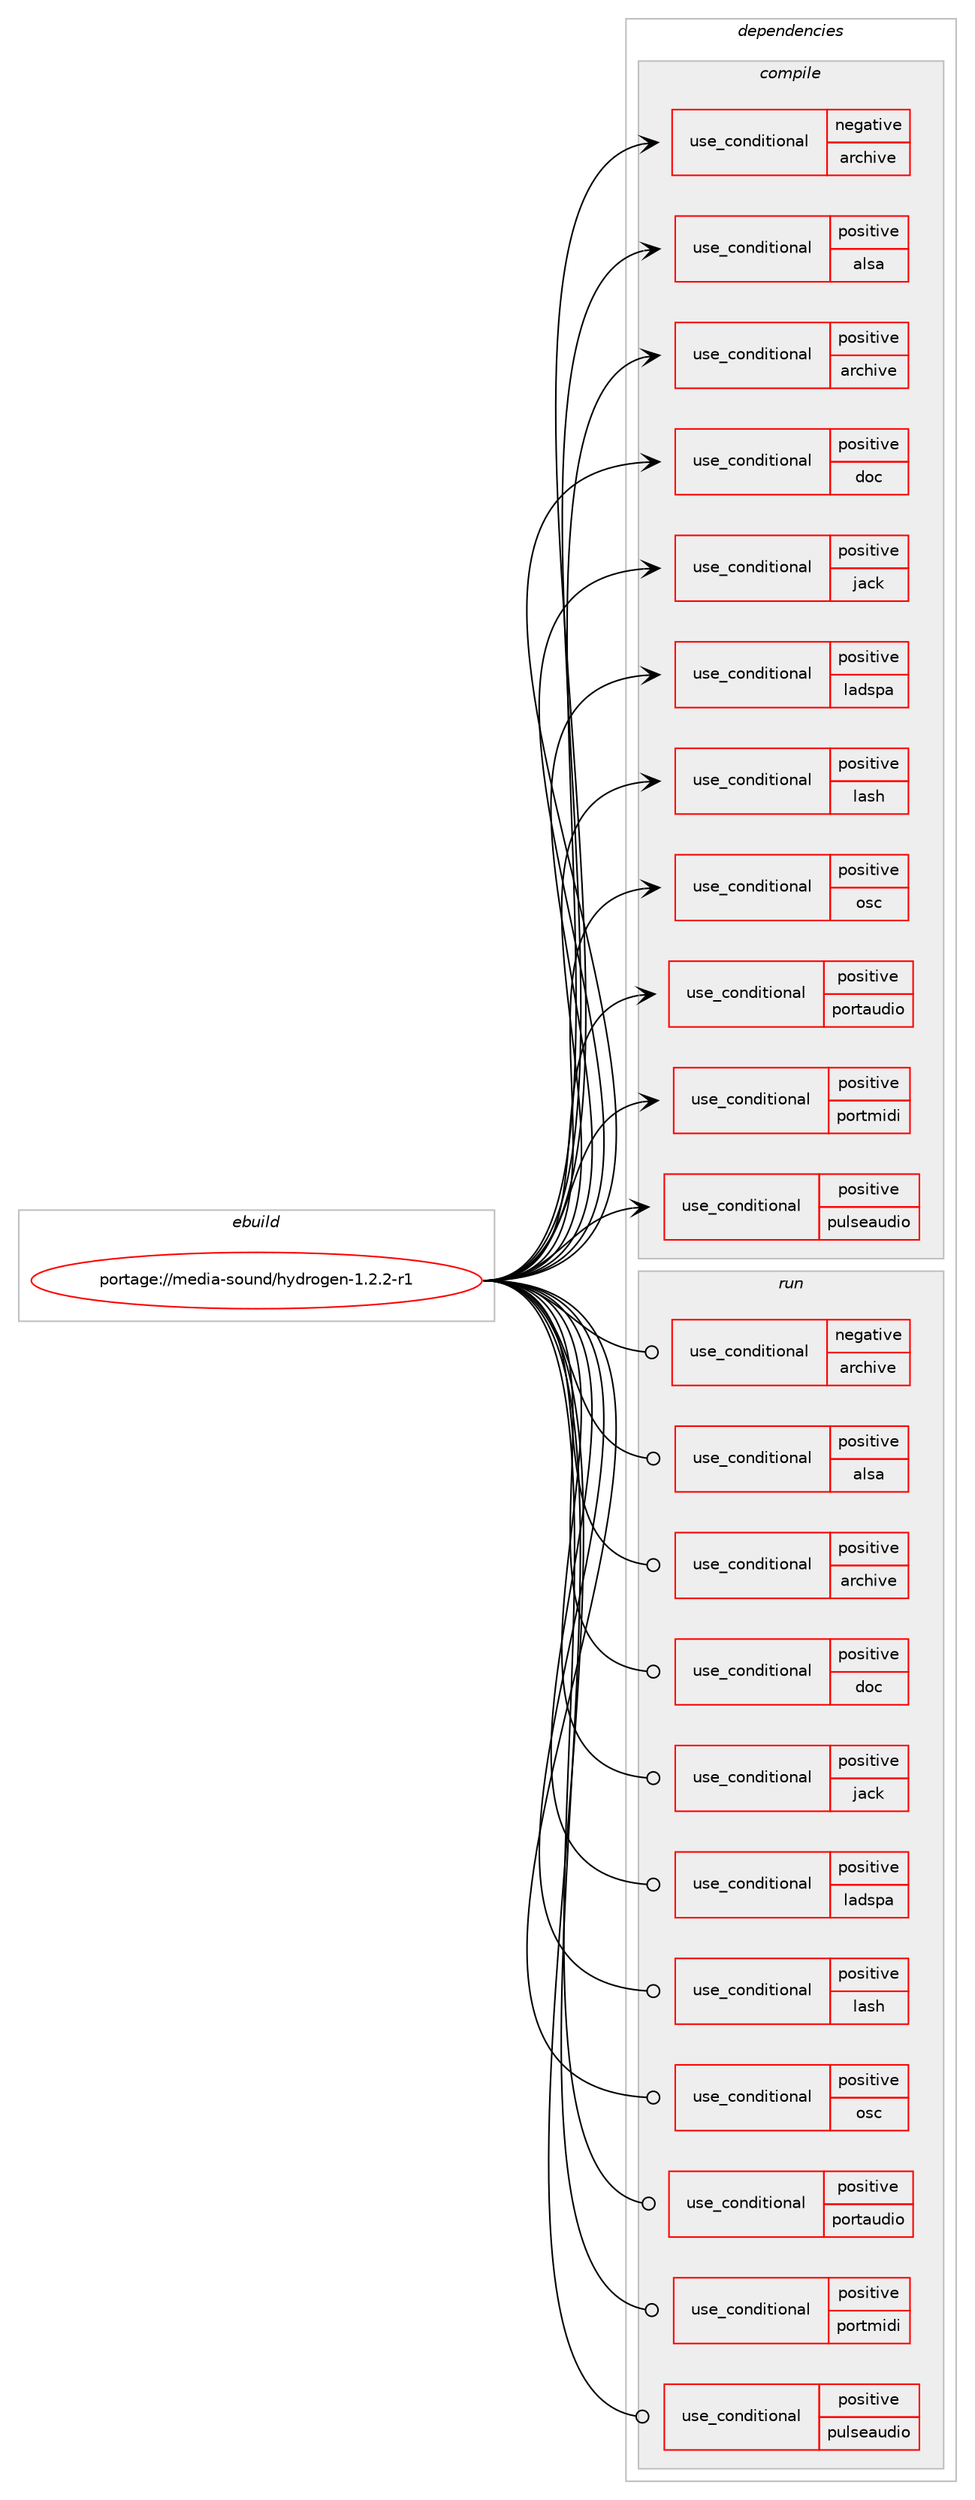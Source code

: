 digraph prolog {

# *************
# Graph options
# *************

newrank=true;
concentrate=true;
compound=true;
graph [rankdir=LR,fontname=Helvetica,fontsize=10,ranksep=1.5];#, ranksep=2.5, nodesep=0.2];
edge  [arrowhead=vee];
node  [fontname=Helvetica,fontsize=10];

# **********
# The ebuild
# **********

subgraph cluster_leftcol {
color=gray;
rank=same;
label=<<i>ebuild</i>>;
id [label="portage://media-sound/hydrogen-1.2.2-r1", color=red, width=4, href="../media-sound/hydrogen-1.2.2-r1.svg"];
}

# ****************
# The dependencies
# ****************

subgraph cluster_midcol {
color=gray;
label=<<i>dependencies</i>>;
subgraph cluster_compile {
fillcolor="#eeeeee";
style=filled;
label=<<i>compile</i>>;
subgraph cond78026 {
dependency163257 [label=<<TABLE BORDER="0" CELLBORDER="1" CELLSPACING="0" CELLPADDING="4"><TR><TD ROWSPAN="3" CELLPADDING="10">use_conditional</TD></TR><TR><TD>negative</TD></TR><TR><TD>archive</TD></TR></TABLE>>, shape=none, color=red];
# *** BEGIN UNKNOWN DEPENDENCY TYPE (TODO) ***
# dependency163257 -> package_dependency(portage://media-sound/hydrogen-1.2.2-r1,install,no,dev-libs,libtar,none,[,,],[],[])
# *** END UNKNOWN DEPENDENCY TYPE (TODO) ***

}
id:e -> dependency163257:w [weight=20,style="solid",arrowhead="vee"];
subgraph cond78027 {
dependency163258 [label=<<TABLE BORDER="0" CELLBORDER="1" CELLSPACING="0" CELLPADDING="4"><TR><TD ROWSPAN="3" CELLPADDING="10">use_conditional</TD></TR><TR><TD>positive</TD></TR><TR><TD>alsa</TD></TR></TABLE>>, shape=none, color=red];
# *** BEGIN UNKNOWN DEPENDENCY TYPE (TODO) ***
# dependency163258 -> package_dependency(portage://media-sound/hydrogen-1.2.2-r1,install,no,media-libs,alsa-lib,none,[,,],[],[])
# *** END UNKNOWN DEPENDENCY TYPE (TODO) ***

}
id:e -> dependency163258:w [weight=20,style="solid",arrowhead="vee"];
subgraph cond78028 {
dependency163259 [label=<<TABLE BORDER="0" CELLBORDER="1" CELLSPACING="0" CELLPADDING="4"><TR><TD ROWSPAN="3" CELLPADDING="10">use_conditional</TD></TR><TR><TD>positive</TD></TR><TR><TD>archive</TD></TR></TABLE>>, shape=none, color=red];
# *** BEGIN UNKNOWN DEPENDENCY TYPE (TODO) ***
# dependency163259 -> package_dependency(portage://media-sound/hydrogen-1.2.2-r1,install,no,app-arch,libarchive,none,[,,],[],[])
# *** END UNKNOWN DEPENDENCY TYPE (TODO) ***

}
id:e -> dependency163259:w [weight=20,style="solid",arrowhead="vee"];
subgraph cond78029 {
dependency163260 [label=<<TABLE BORDER="0" CELLBORDER="1" CELLSPACING="0" CELLPADDING="4"><TR><TD ROWSPAN="3" CELLPADDING="10">use_conditional</TD></TR><TR><TD>positive</TD></TR><TR><TD>doc</TD></TR></TABLE>>, shape=none, color=red];
# *** BEGIN UNKNOWN DEPENDENCY TYPE (TODO) ***
# dependency163260 -> package_dependency(portage://media-sound/hydrogen-1.2.2-r1,install,no,dev-texlive,texlive-fontutils,none,[,,],[],[])
# *** END UNKNOWN DEPENDENCY TYPE (TODO) ***

}
id:e -> dependency163260:w [weight=20,style="solid",arrowhead="vee"];
subgraph cond78030 {
dependency163261 [label=<<TABLE BORDER="0" CELLBORDER="1" CELLSPACING="0" CELLPADDING="4"><TR><TD ROWSPAN="3" CELLPADDING="10">use_conditional</TD></TR><TR><TD>positive</TD></TR><TR><TD>jack</TD></TR></TABLE>>, shape=none, color=red];
# *** BEGIN UNKNOWN DEPENDENCY TYPE (TODO) ***
# dependency163261 -> package_dependency(portage://media-sound/hydrogen-1.2.2-r1,install,no,virtual,jack,none,[,,],[],[])
# *** END UNKNOWN DEPENDENCY TYPE (TODO) ***

}
id:e -> dependency163261:w [weight=20,style="solid",arrowhead="vee"];
subgraph cond78031 {
dependency163262 [label=<<TABLE BORDER="0" CELLBORDER="1" CELLSPACING="0" CELLPADDING="4"><TR><TD ROWSPAN="3" CELLPADDING="10">use_conditional</TD></TR><TR><TD>positive</TD></TR><TR><TD>ladspa</TD></TR></TABLE>>, shape=none, color=red];
# *** BEGIN UNKNOWN DEPENDENCY TYPE (TODO) ***
# dependency163262 -> package_dependency(portage://media-sound/hydrogen-1.2.2-r1,install,no,media-libs,liblrdf,none,[,,],[],[])
# *** END UNKNOWN DEPENDENCY TYPE (TODO) ***

}
id:e -> dependency163262:w [weight=20,style="solid",arrowhead="vee"];
subgraph cond78032 {
dependency163263 [label=<<TABLE BORDER="0" CELLBORDER="1" CELLSPACING="0" CELLPADDING="4"><TR><TD ROWSPAN="3" CELLPADDING="10">use_conditional</TD></TR><TR><TD>positive</TD></TR><TR><TD>lash</TD></TR></TABLE>>, shape=none, color=red];
# *** BEGIN UNKNOWN DEPENDENCY TYPE (TODO) ***
# dependency163263 -> package_dependency(portage://media-sound/hydrogen-1.2.2-r1,install,no,media-sound,lash,none,[,,],[],[])
# *** END UNKNOWN DEPENDENCY TYPE (TODO) ***

}
id:e -> dependency163263:w [weight=20,style="solid",arrowhead="vee"];
subgraph cond78033 {
dependency163264 [label=<<TABLE BORDER="0" CELLBORDER="1" CELLSPACING="0" CELLPADDING="4"><TR><TD ROWSPAN="3" CELLPADDING="10">use_conditional</TD></TR><TR><TD>positive</TD></TR><TR><TD>osc</TD></TR></TABLE>>, shape=none, color=red];
# *** BEGIN UNKNOWN DEPENDENCY TYPE (TODO) ***
# dependency163264 -> package_dependency(portage://media-sound/hydrogen-1.2.2-r1,install,no,media-libs,liblo,none,[,,],[],[])
# *** END UNKNOWN DEPENDENCY TYPE (TODO) ***

}
id:e -> dependency163264:w [weight=20,style="solid",arrowhead="vee"];
subgraph cond78034 {
dependency163265 [label=<<TABLE BORDER="0" CELLBORDER="1" CELLSPACING="0" CELLPADDING="4"><TR><TD ROWSPAN="3" CELLPADDING="10">use_conditional</TD></TR><TR><TD>positive</TD></TR><TR><TD>portaudio</TD></TR></TABLE>>, shape=none, color=red];
# *** BEGIN UNKNOWN DEPENDENCY TYPE (TODO) ***
# dependency163265 -> package_dependency(portage://media-sound/hydrogen-1.2.2-r1,install,no,media-libs,portaudio,none,[,,],[],[])
# *** END UNKNOWN DEPENDENCY TYPE (TODO) ***

}
id:e -> dependency163265:w [weight=20,style="solid",arrowhead="vee"];
subgraph cond78035 {
dependency163266 [label=<<TABLE BORDER="0" CELLBORDER="1" CELLSPACING="0" CELLPADDING="4"><TR><TD ROWSPAN="3" CELLPADDING="10">use_conditional</TD></TR><TR><TD>positive</TD></TR><TR><TD>portmidi</TD></TR></TABLE>>, shape=none, color=red];
# *** BEGIN UNKNOWN DEPENDENCY TYPE (TODO) ***
# dependency163266 -> package_dependency(portage://media-sound/hydrogen-1.2.2-r1,install,no,media-libs,portmidi,none,[,,],[],[])
# *** END UNKNOWN DEPENDENCY TYPE (TODO) ***

}
id:e -> dependency163266:w [weight=20,style="solid",arrowhead="vee"];
subgraph cond78036 {
dependency163267 [label=<<TABLE BORDER="0" CELLBORDER="1" CELLSPACING="0" CELLPADDING="4"><TR><TD ROWSPAN="3" CELLPADDING="10">use_conditional</TD></TR><TR><TD>positive</TD></TR><TR><TD>pulseaudio</TD></TR></TABLE>>, shape=none, color=red];
# *** BEGIN UNKNOWN DEPENDENCY TYPE (TODO) ***
# dependency163267 -> package_dependency(portage://media-sound/hydrogen-1.2.2-r1,install,no,media-libs,libpulse,none,[,,],[],[])
# *** END UNKNOWN DEPENDENCY TYPE (TODO) ***

}
id:e -> dependency163267:w [weight=20,style="solid",arrowhead="vee"];
# *** BEGIN UNKNOWN DEPENDENCY TYPE (TODO) ***
# id -> package_dependency(portage://media-sound/hydrogen-1.2.2-r1,install,no,dev-qt,qtcore,none,[,,],[slot(5)],[])
# *** END UNKNOWN DEPENDENCY TYPE (TODO) ***

# *** BEGIN UNKNOWN DEPENDENCY TYPE (TODO) ***
# id -> package_dependency(portage://media-sound/hydrogen-1.2.2-r1,install,no,dev-qt,qtgui,none,[,,],[slot(5)],[])
# *** END UNKNOWN DEPENDENCY TYPE (TODO) ***

# *** BEGIN UNKNOWN DEPENDENCY TYPE (TODO) ***
# id -> package_dependency(portage://media-sound/hydrogen-1.2.2-r1,install,no,dev-qt,qtnetwork,none,[,,],[slot(5)],[])
# *** END UNKNOWN DEPENDENCY TYPE (TODO) ***

# *** BEGIN UNKNOWN DEPENDENCY TYPE (TODO) ***
# id -> package_dependency(portage://media-sound/hydrogen-1.2.2-r1,install,no,dev-qt,qtsvg,none,[,,],[slot(5)],[])
# *** END UNKNOWN DEPENDENCY TYPE (TODO) ***

# *** BEGIN UNKNOWN DEPENDENCY TYPE (TODO) ***
# id -> package_dependency(portage://media-sound/hydrogen-1.2.2-r1,install,no,dev-qt,qttest,none,[,,],[slot(5)],[])
# *** END UNKNOWN DEPENDENCY TYPE (TODO) ***

# *** BEGIN UNKNOWN DEPENDENCY TYPE (TODO) ***
# id -> package_dependency(portage://media-sound/hydrogen-1.2.2-r1,install,no,dev-qt,qtwidgets,none,[,,],[slot(5)],[])
# *** END UNKNOWN DEPENDENCY TYPE (TODO) ***

# *** BEGIN UNKNOWN DEPENDENCY TYPE (TODO) ***
# id -> package_dependency(portage://media-sound/hydrogen-1.2.2-r1,install,no,dev-qt,qtxml,none,[,,],[slot(5)],[])
# *** END UNKNOWN DEPENDENCY TYPE (TODO) ***

# *** BEGIN UNKNOWN DEPENDENCY TYPE (TODO) ***
# id -> package_dependency(portage://media-sound/hydrogen-1.2.2-r1,install,no,dev-qt,qtxmlpatterns,none,[,,],[slot(5)],[])
# *** END UNKNOWN DEPENDENCY TYPE (TODO) ***

# *** BEGIN UNKNOWN DEPENDENCY TYPE (TODO) ***
# id -> package_dependency(portage://media-sound/hydrogen-1.2.2-r1,install,no,media-libs,libsndfile,none,[,,],[],[])
# *** END UNKNOWN DEPENDENCY TYPE (TODO) ***

}
subgraph cluster_compileandrun {
fillcolor="#eeeeee";
style=filled;
label=<<i>compile and run</i>>;
}
subgraph cluster_run {
fillcolor="#eeeeee";
style=filled;
label=<<i>run</i>>;
subgraph cond78037 {
dependency163268 [label=<<TABLE BORDER="0" CELLBORDER="1" CELLSPACING="0" CELLPADDING="4"><TR><TD ROWSPAN="3" CELLPADDING="10">use_conditional</TD></TR><TR><TD>negative</TD></TR><TR><TD>archive</TD></TR></TABLE>>, shape=none, color=red];
# *** BEGIN UNKNOWN DEPENDENCY TYPE (TODO) ***
# dependency163268 -> package_dependency(portage://media-sound/hydrogen-1.2.2-r1,run,no,dev-libs,libtar,none,[,,],[],[])
# *** END UNKNOWN DEPENDENCY TYPE (TODO) ***

}
id:e -> dependency163268:w [weight=20,style="solid",arrowhead="odot"];
subgraph cond78038 {
dependency163269 [label=<<TABLE BORDER="0" CELLBORDER="1" CELLSPACING="0" CELLPADDING="4"><TR><TD ROWSPAN="3" CELLPADDING="10">use_conditional</TD></TR><TR><TD>positive</TD></TR><TR><TD>alsa</TD></TR></TABLE>>, shape=none, color=red];
# *** BEGIN UNKNOWN DEPENDENCY TYPE (TODO) ***
# dependency163269 -> package_dependency(portage://media-sound/hydrogen-1.2.2-r1,run,no,media-libs,alsa-lib,none,[,,],[],[])
# *** END UNKNOWN DEPENDENCY TYPE (TODO) ***

}
id:e -> dependency163269:w [weight=20,style="solid",arrowhead="odot"];
subgraph cond78039 {
dependency163270 [label=<<TABLE BORDER="0" CELLBORDER="1" CELLSPACING="0" CELLPADDING="4"><TR><TD ROWSPAN="3" CELLPADDING="10">use_conditional</TD></TR><TR><TD>positive</TD></TR><TR><TD>archive</TD></TR></TABLE>>, shape=none, color=red];
# *** BEGIN UNKNOWN DEPENDENCY TYPE (TODO) ***
# dependency163270 -> package_dependency(portage://media-sound/hydrogen-1.2.2-r1,run,no,app-arch,libarchive,none,[,,],[],[])
# *** END UNKNOWN DEPENDENCY TYPE (TODO) ***

}
id:e -> dependency163270:w [weight=20,style="solid",arrowhead="odot"];
subgraph cond78040 {
dependency163271 [label=<<TABLE BORDER="0" CELLBORDER="1" CELLSPACING="0" CELLPADDING="4"><TR><TD ROWSPAN="3" CELLPADDING="10">use_conditional</TD></TR><TR><TD>positive</TD></TR><TR><TD>doc</TD></TR></TABLE>>, shape=none, color=red];
# *** BEGIN UNKNOWN DEPENDENCY TYPE (TODO) ***
# dependency163271 -> package_dependency(portage://media-sound/hydrogen-1.2.2-r1,run,no,dev-texlive,texlive-fontutils,none,[,,],[],[])
# *** END UNKNOWN DEPENDENCY TYPE (TODO) ***

}
id:e -> dependency163271:w [weight=20,style="solid",arrowhead="odot"];
subgraph cond78041 {
dependency163272 [label=<<TABLE BORDER="0" CELLBORDER="1" CELLSPACING="0" CELLPADDING="4"><TR><TD ROWSPAN="3" CELLPADDING="10">use_conditional</TD></TR><TR><TD>positive</TD></TR><TR><TD>jack</TD></TR></TABLE>>, shape=none, color=red];
# *** BEGIN UNKNOWN DEPENDENCY TYPE (TODO) ***
# dependency163272 -> package_dependency(portage://media-sound/hydrogen-1.2.2-r1,run,no,virtual,jack,none,[,,],[],[])
# *** END UNKNOWN DEPENDENCY TYPE (TODO) ***

}
id:e -> dependency163272:w [weight=20,style="solid",arrowhead="odot"];
subgraph cond78042 {
dependency163273 [label=<<TABLE BORDER="0" CELLBORDER="1" CELLSPACING="0" CELLPADDING="4"><TR><TD ROWSPAN="3" CELLPADDING="10">use_conditional</TD></TR><TR><TD>positive</TD></TR><TR><TD>ladspa</TD></TR></TABLE>>, shape=none, color=red];
# *** BEGIN UNKNOWN DEPENDENCY TYPE (TODO) ***
# dependency163273 -> package_dependency(portage://media-sound/hydrogen-1.2.2-r1,run,no,media-libs,liblrdf,none,[,,],[],[])
# *** END UNKNOWN DEPENDENCY TYPE (TODO) ***

}
id:e -> dependency163273:w [weight=20,style="solid",arrowhead="odot"];
subgraph cond78043 {
dependency163274 [label=<<TABLE BORDER="0" CELLBORDER="1" CELLSPACING="0" CELLPADDING="4"><TR><TD ROWSPAN="3" CELLPADDING="10">use_conditional</TD></TR><TR><TD>positive</TD></TR><TR><TD>lash</TD></TR></TABLE>>, shape=none, color=red];
# *** BEGIN UNKNOWN DEPENDENCY TYPE (TODO) ***
# dependency163274 -> package_dependency(portage://media-sound/hydrogen-1.2.2-r1,run,no,media-sound,lash,none,[,,],[],[])
# *** END UNKNOWN DEPENDENCY TYPE (TODO) ***

}
id:e -> dependency163274:w [weight=20,style="solid",arrowhead="odot"];
subgraph cond78044 {
dependency163275 [label=<<TABLE BORDER="0" CELLBORDER="1" CELLSPACING="0" CELLPADDING="4"><TR><TD ROWSPAN="3" CELLPADDING="10">use_conditional</TD></TR><TR><TD>positive</TD></TR><TR><TD>osc</TD></TR></TABLE>>, shape=none, color=red];
# *** BEGIN UNKNOWN DEPENDENCY TYPE (TODO) ***
# dependency163275 -> package_dependency(portage://media-sound/hydrogen-1.2.2-r1,run,no,media-libs,liblo,none,[,,],[],[])
# *** END UNKNOWN DEPENDENCY TYPE (TODO) ***

}
id:e -> dependency163275:w [weight=20,style="solid",arrowhead="odot"];
subgraph cond78045 {
dependency163276 [label=<<TABLE BORDER="0" CELLBORDER="1" CELLSPACING="0" CELLPADDING="4"><TR><TD ROWSPAN="3" CELLPADDING="10">use_conditional</TD></TR><TR><TD>positive</TD></TR><TR><TD>portaudio</TD></TR></TABLE>>, shape=none, color=red];
# *** BEGIN UNKNOWN DEPENDENCY TYPE (TODO) ***
# dependency163276 -> package_dependency(portage://media-sound/hydrogen-1.2.2-r1,run,no,media-libs,portaudio,none,[,,],[],[])
# *** END UNKNOWN DEPENDENCY TYPE (TODO) ***

}
id:e -> dependency163276:w [weight=20,style="solid",arrowhead="odot"];
subgraph cond78046 {
dependency163277 [label=<<TABLE BORDER="0" CELLBORDER="1" CELLSPACING="0" CELLPADDING="4"><TR><TD ROWSPAN="3" CELLPADDING="10">use_conditional</TD></TR><TR><TD>positive</TD></TR><TR><TD>portmidi</TD></TR></TABLE>>, shape=none, color=red];
# *** BEGIN UNKNOWN DEPENDENCY TYPE (TODO) ***
# dependency163277 -> package_dependency(portage://media-sound/hydrogen-1.2.2-r1,run,no,media-libs,portmidi,none,[,,],[],[])
# *** END UNKNOWN DEPENDENCY TYPE (TODO) ***

}
id:e -> dependency163277:w [weight=20,style="solid",arrowhead="odot"];
subgraph cond78047 {
dependency163278 [label=<<TABLE BORDER="0" CELLBORDER="1" CELLSPACING="0" CELLPADDING="4"><TR><TD ROWSPAN="3" CELLPADDING="10">use_conditional</TD></TR><TR><TD>positive</TD></TR><TR><TD>pulseaudio</TD></TR></TABLE>>, shape=none, color=red];
# *** BEGIN UNKNOWN DEPENDENCY TYPE (TODO) ***
# dependency163278 -> package_dependency(portage://media-sound/hydrogen-1.2.2-r1,run,no,media-libs,libpulse,none,[,,],[],[])
# *** END UNKNOWN DEPENDENCY TYPE (TODO) ***

}
id:e -> dependency163278:w [weight=20,style="solid",arrowhead="odot"];
# *** BEGIN UNKNOWN DEPENDENCY TYPE (TODO) ***
# id -> package_dependency(portage://media-sound/hydrogen-1.2.2-r1,run,no,dev-qt,qtcore,none,[,,],[slot(5)],[])
# *** END UNKNOWN DEPENDENCY TYPE (TODO) ***

# *** BEGIN UNKNOWN DEPENDENCY TYPE (TODO) ***
# id -> package_dependency(portage://media-sound/hydrogen-1.2.2-r1,run,no,dev-qt,qtgui,none,[,,],[slot(5)],[])
# *** END UNKNOWN DEPENDENCY TYPE (TODO) ***

# *** BEGIN UNKNOWN DEPENDENCY TYPE (TODO) ***
# id -> package_dependency(portage://media-sound/hydrogen-1.2.2-r1,run,no,dev-qt,qtnetwork,none,[,,],[slot(5)],[])
# *** END UNKNOWN DEPENDENCY TYPE (TODO) ***

# *** BEGIN UNKNOWN DEPENDENCY TYPE (TODO) ***
# id -> package_dependency(portage://media-sound/hydrogen-1.2.2-r1,run,no,dev-qt,qtsvg,none,[,,],[slot(5)],[])
# *** END UNKNOWN DEPENDENCY TYPE (TODO) ***

# *** BEGIN UNKNOWN DEPENDENCY TYPE (TODO) ***
# id -> package_dependency(portage://media-sound/hydrogen-1.2.2-r1,run,no,dev-qt,qtwidgets,none,[,,],[slot(5)],[])
# *** END UNKNOWN DEPENDENCY TYPE (TODO) ***

# *** BEGIN UNKNOWN DEPENDENCY TYPE (TODO) ***
# id -> package_dependency(portage://media-sound/hydrogen-1.2.2-r1,run,no,dev-qt,qtxml,none,[,,],[slot(5)],[])
# *** END UNKNOWN DEPENDENCY TYPE (TODO) ***

# *** BEGIN UNKNOWN DEPENDENCY TYPE (TODO) ***
# id -> package_dependency(portage://media-sound/hydrogen-1.2.2-r1,run,no,dev-qt,qtxmlpatterns,none,[,,],[slot(5)],[])
# *** END UNKNOWN DEPENDENCY TYPE (TODO) ***

# *** BEGIN UNKNOWN DEPENDENCY TYPE (TODO) ***
# id -> package_dependency(portage://media-sound/hydrogen-1.2.2-r1,run,no,media-libs,libsndfile,none,[,,],[],[])
# *** END UNKNOWN DEPENDENCY TYPE (TODO) ***

}
}

# **************
# The candidates
# **************

subgraph cluster_choices {
rank=same;
color=gray;
label=<<i>candidates</i>>;

}

}
